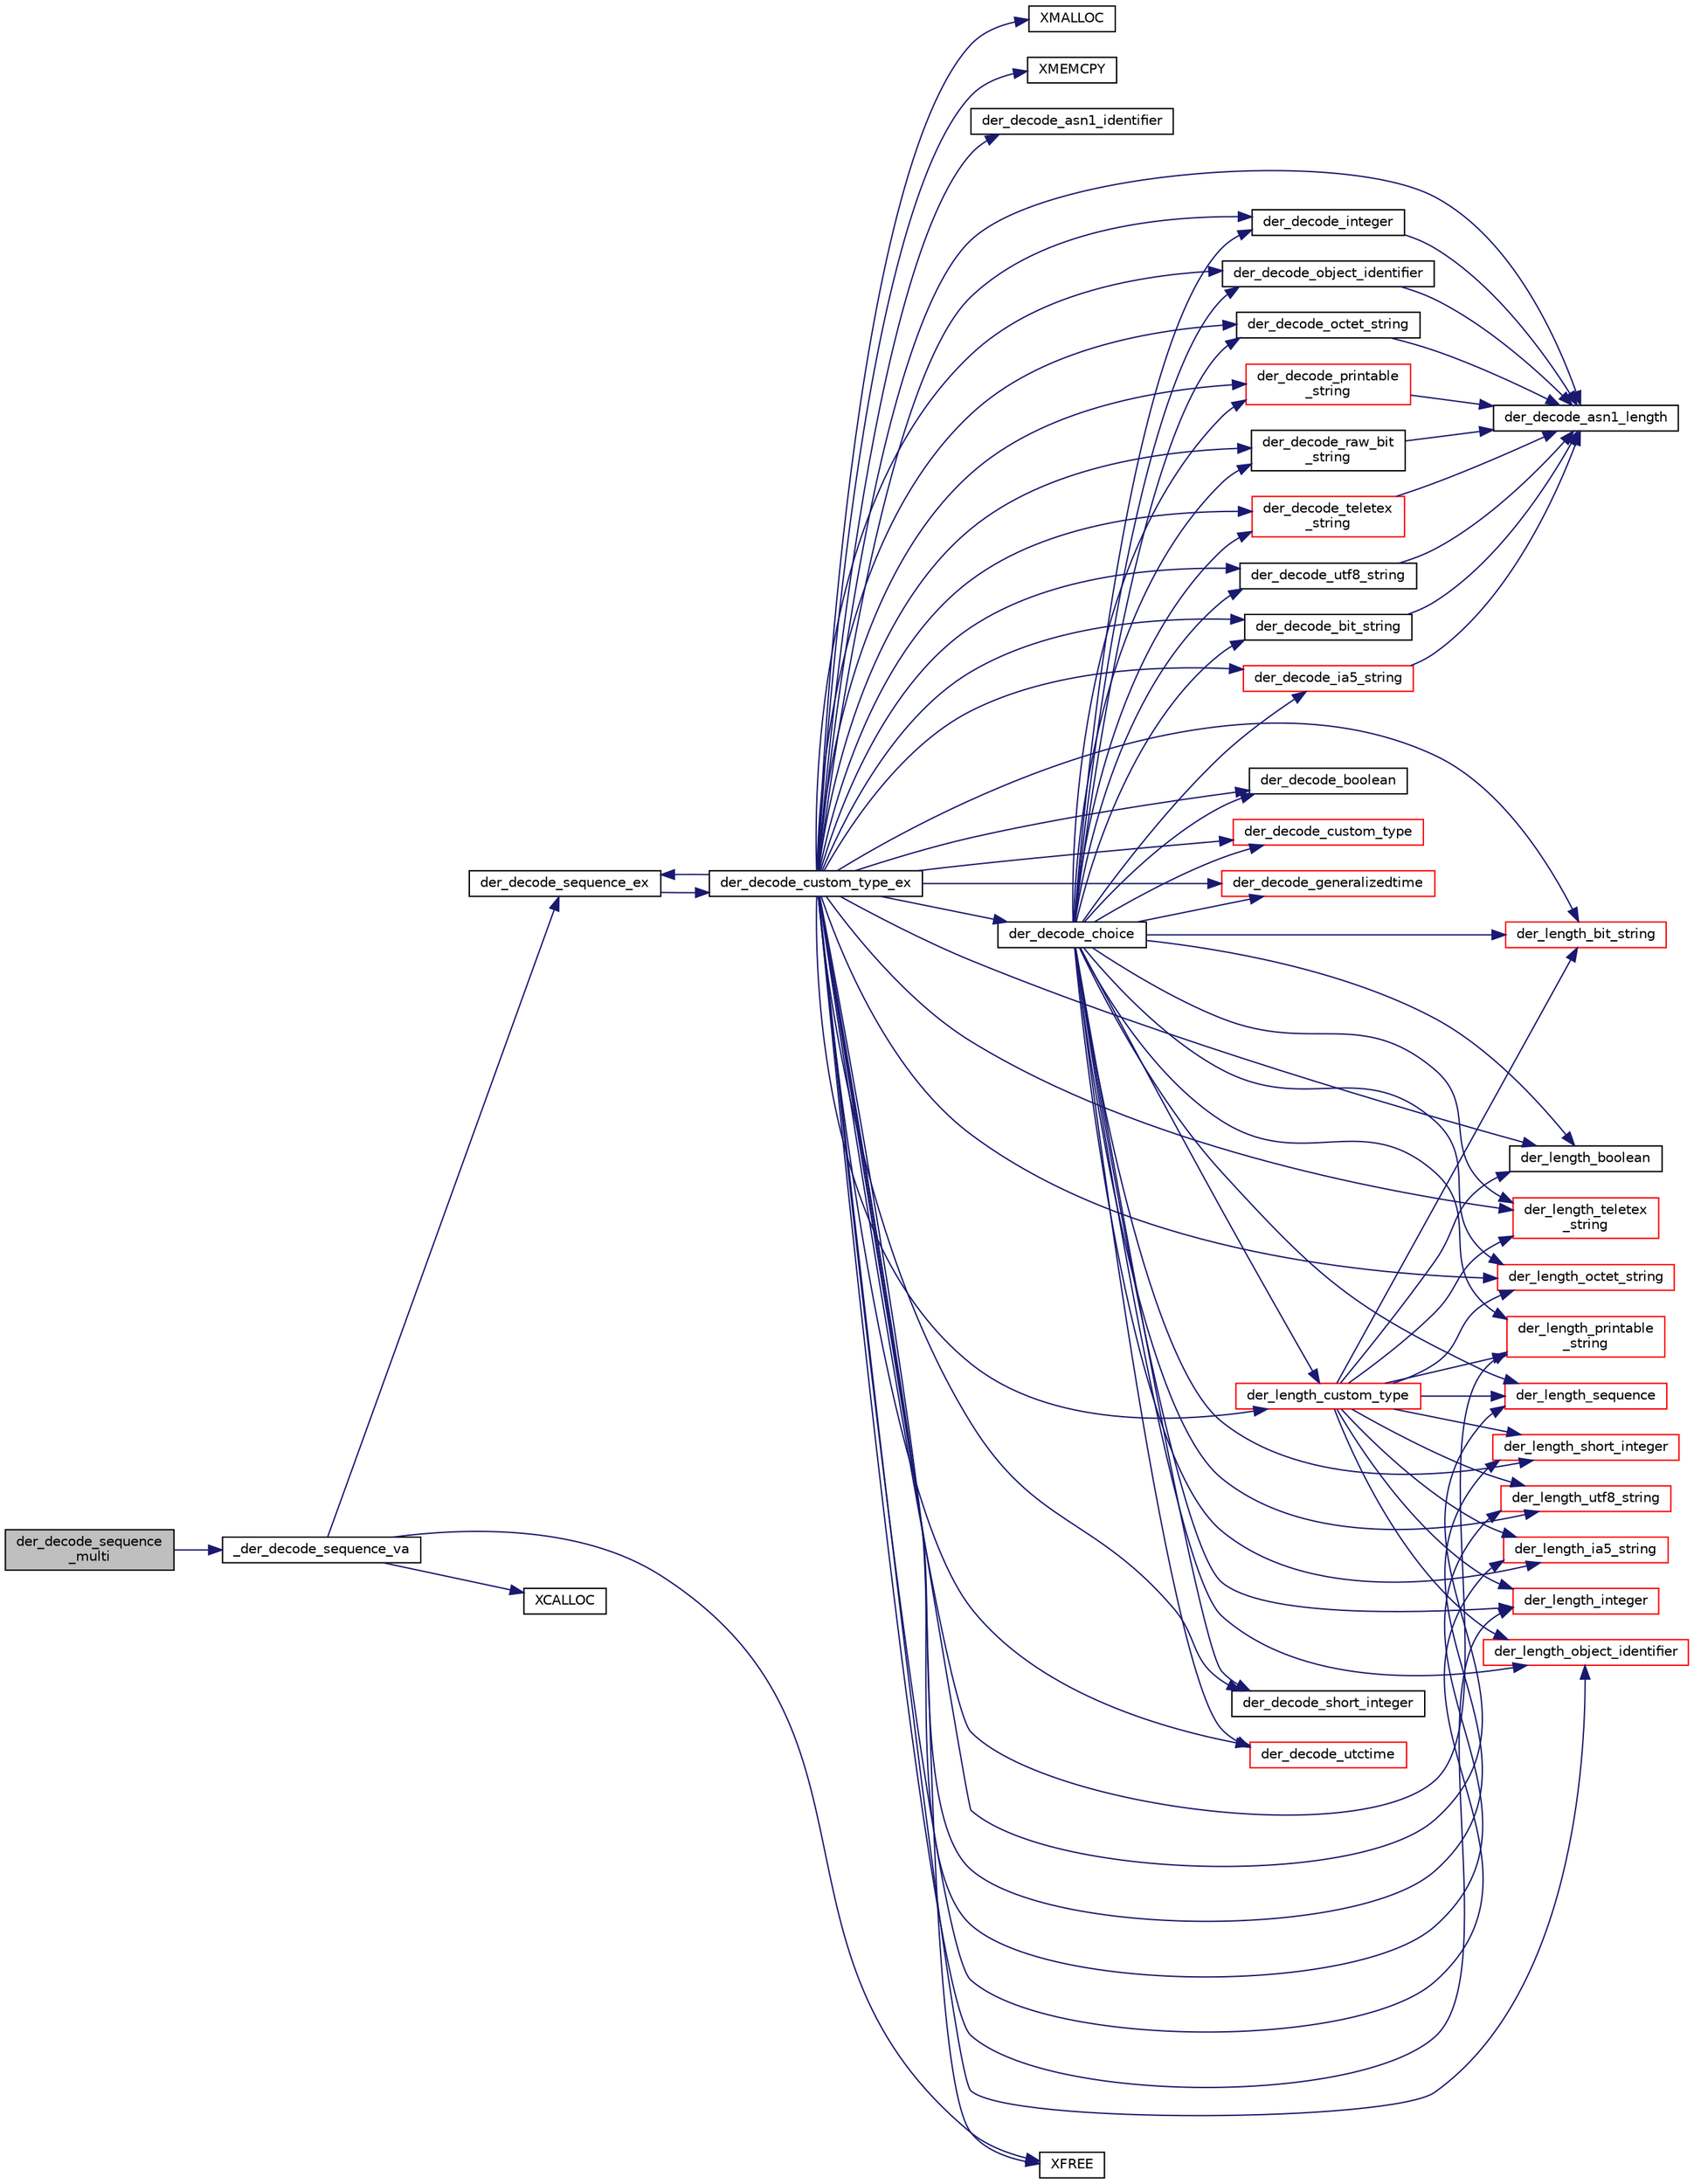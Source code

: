 digraph "der_decode_sequence_multi"
{
 // LATEX_PDF_SIZE
  edge [fontname="Helvetica",fontsize="10",labelfontname="Helvetica",labelfontsize="10"];
  node [fontname="Helvetica",fontsize="10",shape=record];
  rankdir="LR";
  Node68 [label="der_decode_sequence\l_multi",height=0.2,width=0.4,color="black", fillcolor="grey75", style="filled", fontcolor="black",tooltip="Decode a SEQUENCE type using a VA list."];
  Node68 -> Node69 [color="midnightblue",fontsize="10",style="solid",fontname="Helvetica"];
  Node69 [label="_der_decode_sequence_va",height=0.2,width=0.4,color="black", fillcolor="white", style="filled",URL="$der__decode__sequence__multi_8c.html#a1c505b541a0ed6ddcdccc8ddcef9ed9e",tooltip="Decode a SEQUENCE type using a VA list."];
  Node69 -> Node70 [color="midnightblue",fontsize="10",style="solid",fontname="Helvetica"];
  Node70 [label="der_decode_sequence_ex",height=0.2,width=0.4,color="black", fillcolor="white", style="filled",URL="$der__decode__sequence__ex_8c.html#a388cbc3f5c404637bc51f9dfb2d4f677",tooltip="Decode a SEQUENCE."];
  Node70 -> Node71 [color="midnightblue",fontsize="10",style="solid",fontname="Helvetica"];
  Node71 [label="der_decode_custom_type_ex",height=0.2,width=0.4,color="black", fillcolor="white", style="filled",URL="$tomcrypt__private_8h.html#aaa3acc13042e5d9244ac279a354775fe",tooltip="Extended-decode a Custom type."];
  Node71 -> Node72 [color="midnightblue",fontsize="10",style="solid",fontname="Helvetica"];
  Node72 [label="der_decode_asn1_identifier",height=0.2,width=0.4,color="black", fillcolor="white", style="filled",URL="$tomcrypt__private_8h.html#a651ad7c1f5a930476bb10b9d61555346",tooltip="Decode the ASN.1 Identifier."];
  Node71 -> Node73 [color="midnightblue",fontsize="10",style="solid",fontname="Helvetica"];
  Node73 [label="der_decode_asn1_length",height=0.2,width=0.4,color="black", fillcolor="white", style="filled",URL="$tomcrypt__private_8h.html#af90423764098b8876368d0984d96053a",tooltip="Decode the ASN.1 Length field."];
  Node71 -> Node74 [color="midnightblue",fontsize="10",style="solid",fontname="Helvetica"];
  Node74 [label="der_decode_bit_string",height=0.2,width=0.4,color="black", fillcolor="white", style="filled",URL="$der__decode__bit__string_8c.html#a0a0c371e559e6b455cc4a052d962226f",tooltip="Store a BIT STRING."];
  Node74 -> Node73 [color="midnightblue",fontsize="10",style="solid",fontname="Helvetica"];
  Node71 -> Node75 [color="midnightblue",fontsize="10",style="solid",fontname="Helvetica"];
  Node75 [label="der_decode_boolean",height=0.2,width=0.4,color="black", fillcolor="white", style="filled",URL="$der__decode__boolean_8c.html#a5c72faaf0b34b18bd92db4d95e211a9d",tooltip="Read a BOOLEAN."];
  Node71 -> Node76 [color="midnightblue",fontsize="10",style="solid",fontname="Helvetica"];
  Node76 [label="der_decode_choice",height=0.2,width=0.4,color="black", fillcolor="white", style="filled",URL="$der__decode__choice_8c.html#abbc3f8406cbf0c2d75b1c801192dcad4",tooltip="Decode a CHOICE."];
  Node76 -> Node74 [color="midnightblue",fontsize="10",style="solid",fontname="Helvetica"];
  Node76 -> Node75 [color="midnightblue",fontsize="10",style="solid",fontname="Helvetica"];
  Node76 -> Node77 [color="midnightblue",fontsize="10",style="solid",fontname="Helvetica"];
  Node77 [label="der_decode_custom_type",height=0.2,width=0.4,color="red", fillcolor="white", style="filled",URL="$der__decode__custom__type_8c.html#a698f6c64586707819ebd6f90a14264e8",tooltip="Decode a Custom type."];
  Node76 -> Node79 [color="midnightblue",fontsize="10",style="solid",fontname="Helvetica"];
  Node79 [label="der_decode_generalizedtime",height=0.2,width=0.4,color="red", fillcolor="white", style="filled",URL="$der__decode__generalizedtime_8c.html#acca5d83c0dcc2bc67d724318132f66e1",tooltip="Decodes a Generalized time structure in DER format (reads all 6 valid encoding formats)"];
  Node76 -> Node82 [color="midnightblue",fontsize="10",style="solid",fontname="Helvetica"];
  Node82 [label="der_decode_ia5_string",height=0.2,width=0.4,color="red", fillcolor="white", style="filled",URL="$der__decode__ia5__string_8c.html#ac2868573a2a8857a8463337d8411fe79",tooltip="Store a IA5 STRING."];
  Node82 -> Node73 [color="midnightblue",fontsize="10",style="solid",fontname="Helvetica"];
  Node76 -> Node83 [color="midnightblue",fontsize="10",style="solid",fontname="Helvetica"];
  Node83 [label="der_decode_integer",height=0.2,width=0.4,color="black", fillcolor="white", style="filled",URL="$der__decode__integer_8c.html#ac5b0a7020165ada29ba6278fe128599d",tooltip="Read a mp_int integer."];
  Node83 -> Node73 [color="midnightblue",fontsize="10",style="solid",fontname="Helvetica"];
  Node76 -> Node84 [color="midnightblue",fontsize="10",style="solid",fontname="Helvetica"];
  Node84 [label="der_decode_object_identifier",height=0.2,width=0.4,color="black", fillcolor="white", style="filled",URL="$der__decode__object__identifier_8c.html#aee91111fe2b92dca6c83e6c7de36be8f",tooltip="Decode OID data and store the array of integers in words."];
  Node84 -> Node73 [color="midnightblue",fontsize="10",style="solid",fontname="Helvetica"];
  Node76 -> Node85 [color="midnightblue",fontsize="10",style="solid",fontname="Helvetica"];
  Node85 [label="der_decode_octet_string",height=0.2,width=0.4,color="black", fillcolor="white", style="filled",URL="$der__decode__octet__string_8c.html#af315ce6a951697ede7ec4c9716b5b20b",tooltip="Store a OCTET STRING."];
  Node85 -> Node73 [color="midnightblue",fontsize="10",style="solid",fontname="Helvetica"];
  Node76 -> Node86 [color="midnightblue",fontsize="10",style="solid",fontname="Helvetica"];
  Node86 [label="der_decode_printable\l_string",height=0.2,width=0.4,color="red", fillcolor="white", style="filled",URL="$der__decode__printable__string_8c.html#a0967e5db58c3ce6b0971b5c5097c0d9f",tooltip="Store a printable STRING."];
  Node86 -> Node73 [color="midnightblue",fontsize="10",style="solid",fontname="Helvetica"];
  Node76 -> Node88 [color="midnightblue",fontsize="10",style="solid",fontname="Helvetica"];
  Node88 [label="der_decode_raw_bit\l_string",height=0.2,width=0.4,color="black", fillcolor="white", style="filled",URL="$der__decode__raw__bit__string_8c.html#a4e8241401c8f49b3b2dbadd1b8e0eee0",tooltip="Store a BIT STRING."];
  Node88 -> Node73 [color="midnightblue",fontsize="10",style="solid",fontname="Helvetica"];
  Node76 -> Node89 [color="midnightblue",fontsize="10",style="solid",fontname="Helvetica"];
  Node89 [label="der_decode_short_integer",height=0.2,width=0.4,color="black", fillcolor="white", style="filled",URL="$der__decode__short__integer_8c.html#a1f8c5c4ead2ebe96a1a852329c62154c",tooltip="Read a short integer."];
  Node76 -> Node90 [color="midnightblue",fontsize="10",style="solid",fontname="Helvetica"];
  Node90 [label="der_decode_teletex\l_string",height=0.2,width=0.4,color="red", fillcolor="white", style="filled",URL="$der__decode__teletex__string_8c.html#a926dc4d05a1a0243569ea85ff85901b6",tooltip="Store a teletex STRING."];
  Node90 -> Node73 [color="midnightblue",fontsize="10",style="solid",fontname="Helvetica"];
  Node76 -> Node92 [color="midnightblue",fontsize="10",style="solid",fontname="Helvetica"];
  Node92 [label="der_decode_utctime",height=0.2,width=0.4,color="red", fillcolor="white", style="filled",URL="$der__decode__utctime_8c.html#a228dad2e418af24965b9b16188d61aac",tooltip="Decodes a UTC time structure in DER format (reads all 6 valid encoding formats)"];
  Node76 -> Node93 [color="midnightblue",fontsize="10",style="solid",fontname="Helvetica"];
  Node93 [label="der_decode_utf8_string",height=0.2,width=0.4,color="black", fillcolor="white", style="filled",URL="$der__decode__utf8__string_8c.html#afc867f0f02273fac931669abded4cbb3",tooltip="Store a UTF8 STRING."];
  Node93 -> Node73 [color="midnightblue",fontsize="10",style="solid",fontname="Helvetica"];
  Node76 -> Node94 [color="midnightblue",fontsize="10",style="solid",fontname="Helvetica"];
  Node94 [label="der_length_bit_string",height=0.2,width=0.4,color="red", fillcolor="white", style="filled",URL="$der__length__bit__string_8c.html#a73416248e2f93535d54603567acc9cfd",tooltip="Gets length of DER encoding of BIT STRING."];
  Node76 -> Node97 [color="midnightblue",fontsize="10",style="solid",fontname="Helvetica"];
  Node97 [label="der_length_boolean",height=0.2,width=0.4,color="black", fillcolor="white", style="filled",URL="$der__length__boolean_8c.html#aa90c23682da0279cbe55ea64b2c3e381",tooltip="Gets length of DER encoding of a BOOLEAN."];
  Node76 -> Node98 [color="midnightblue",fontsize="10",style="solid",fontname="Helvetica"];
  Node98 [label="der_length_custom_type",height=0.2,width=0.4,color="red", fillcolor="white", style="filled",URL="$der__length__custom__type_8c.html#aff691792e4f0be46252fad3b9aa4955c",tooltip="Get the length of a DER custom type."];
  Node98 -> Node94 [color="midnightblue",fontsize="10",style="solid",fontname="Helvetica"];
  Node98 -> Node97 [color="midnightblue",fontsize="10",style="solid",fontname="Helvetica"];
  Node98 -> Node102 [color="midnightblue",fontsize="10",style="solid",fontname="Helvetica"];
  Node102 [label="der_length_ia5_string",height=0.2,width=0.4,color="red", fillcolor="white", style="filled",URL="$der__length__ia5__string_8c.html#a37e6cf2c534040fe726a760956eade04",tooltip="Gets length of DER encoding of IA5 STRING."];
  Node98 -> Node104 [color="midnightblue",fontsize="10",style="solid",fontname="Helvetica"];
  Node104 [label="der_length_integer",height=0.2,width=0.4,color="red", fillcolor="white", style="filled",URL="$der__length__integer_8c.html#af27dfc46ec4a482af05a2265a9d31ca3",tooltip="Gets length of DER encoding of num."];
  Node98 -> Node105 [color="midnightblue",fontsize="10",style="solid",fontname="Helvetica"];
  Node105 [label="der_length_object_identifier",height=0.2,width=0.4,color="red", fillcolor="white", style="filled",URL="$der__length__object__identifier_8c.html#ae1fe5b2cd3f20a693cc571a2a8fc9af0",tooltip="Gets length of DER encoding of Object Identifier."];
  Node98 -> Node107 [color="midnightblue",fontsize="10",style="solid",fontname="Helvetica"];
  Node107 [label="der_length_octet_string",height=0.2,width=0.4,color="red", fillcolor="white", style="filled",URL="$der__length__octet__string_8c.html#a65b2f3065d3f51608a1dfa3b284a74df",tooltip="Gets length of DER encoding of OCTET STRING."];
  Node98 -> Node108 [color="midnightblue",fontsize="10",style="solid",fontname="Helvetica"];
  Node108 [label="der_length_printable\l_string",height=0.2,width=0.4,color="red", fillcolor="white", style="filled",URL="$der__length__printable__string_8c.html#ac206210b58e1bac2342a80d26bd802db",tooltip="Gets length of DER encoding of Printable STRING."];
  Node98 -> Node110 [color="midnightblue",fontsize="10",style="solid",fontname="Helvetica"];
  Node110 [label="der_length_sequence",height=0.2,width=0.4,color="red", fillcolor="white", style="filled",URL="$der__length__sequence_8c.html#a46c60ff7d1e17a527913809bffe41546",tooltip="Get the length of a DER sequence."];
  Node98 -> Node112 [color="midnightblue",fontsize="10",style="solid",fontname="Helvetica"];
  Node112 [label="der_length_short_integer",height=0.2,width=0.4,color="red", fillcolor="white", style="filled",URL="$der__length__short__integer_8c.html#aa3bac08094cc8142ac313d818cf73fb0",tooltip="Gets length of DER encoding of num."];
  Node98 -> Node113 [color="midnightblue",fontsize="10",style="solid",fontname="Helvetica"];
  Node113 [label="der_length_teletex\l_string",height=0.2,width=0.4,color="red", fillcolor="white", style="filled",URL="$der__length__teletex__string_8c.html#a2b3c8aa9d2c26839f9100fdc0286cd93",tooltip="Gets length of DER encoding of teletex STRING."];
  Node98 -> Node116 [color="midnightblue",fontsize="10",style="solid",fontname="Helvetica"];
  Node116 [label="der_length_utf8_string",height=0.2,width=0.4,color="red", fillcolor="white", style="filled",URL="$der__length__utf8__string_8c.html#aa8b54979c2261c4d703c9464e0bb14c1",tooltip="Gets length of DER encoding of UTF8 STRING."];
  Node76 -> Node102 [color="midnightblue",fontsize="10",style="solid",fontname="Helvetica"];
  Node76 -> Node104 [color="midnightblue",fontsize="10",style="solid",fontname="Helvetica"];
  Node76 -> Node105 [color="midnightblue",fontsize="10",style="solid",fontname="Helvetica"];
  Node76 -> Node107 [color="midnightblue",fontsize="10",style="solid",fontname="Helvetica"];
  Node76 -> Node108 [color="midnightblue",fontsize="10",style="solid",fontname="Helvetica"];
  Node76 -> Node110 [color="midnightblue",fontsize="10",style="solid",fontname="Helvetica"];
  Node76 -> Node112 [color="midnightblue",fontsize="10",style="solid",fontname="Helvetica"];
  Node76 -> Node113 [color="midnightblue",fontsize="10",style="solid",fontname="Helvetica"];
  Node76 -> Node116 [color="midnightblue",fontsize="10",style="solid",fontname="Helvetica"];
  Node71 -> Node77 [color="midnightblue",fontsize="10",style="solid",fontname="Helvetica"];
  Node71 -> Node79 [color="midnightblue",fontsize="10",style="solid",fontname="Helvetica"];
  Node71 -> Node82 [color="midnightblue",fontsize="10",style="solid",fontname="Helvetica"];
  Node71 -> Node83 [color="midnightblue",fontsize="10",style="solid",fontname="Helvetica"];
  Node71 -> Node84 [color="midnightblue",fontsize="10",style="solid",fontname="Helvetica"];
  Node71 -> Node85 [color="midnightblue",fontsize="10",style="solid",fontname="Helvetica"];
  Node71 -> Node86 [color="midnightblue",fontsize="10",style="solid",fontname="Helvetica"];
  Node71 -> Node88 [color="midnightblue",fontsize="10",style="solid",fontname="Helvetica"];
  Node71 -> Node70 [color="midnightblue",fontsize="10",style="solid",fontname="Helvetica"];
  Node71 -> Node89 [color="midnightblue",fontsize="10",style="solid",fontname="Helvetica"];
  Node71 -> Node90 [color="midnightblue",fontsize="10",style="solid",fontname="Helvetica"];
  Node71 -> Node92 [color="midnightblue",fontsize="10",style="solid",fontname="Helvetica"];
  Node71 -> Node93 [color="midnightblue",fontsize="10",style="solid",fontname="Helvetica"];
  Node71 -> Node94 [color="midnightblue",fontsize="10",style="solid",fontname="Helvetica"];
  Node71 -> Node97 [color="midnightblue",fontsize="10",style="solid",fontname="Helvetica"];
  Node71 -> Node98 [color="midnightblue",fontsize="10",style="solid",fontname="Helvetica"];
  Node71 -> Node102 [color="midnightblue",fontsize="10",style="solid",fontname="Helvetica"];
  Node71 -> Node104 [color="midnightblue",fontsize="10",style="solid",fontname="Helvetica"];
  Node71 -> Node105 [color="midnightblue",fontsize="10",style="solid",fontname="Helvetica"];
  Node71 -> Node107 [color="midnightblue",fontsize="10",style="solid",fontname="Helvetica"];
  Node71 -> Node108 [color="midnightblue",fontsize="10",style="solid",fontname="Helvetica"];
  Node71 -> Node110 [color="midnightblue",fontsize="10",style="solid",fontname="Helvetica"];
  Node71 -> Node112 [color="midnightblue",fontsize="10",style="solid",fontname="Helvetica"];
  Node71 -> Node113 [color="midnightblue",fontsize="10",style="solid",fontname="Helvetica"];
  Node71 -> Node116 [color="midnightblue",fontsize="10",style="solid",fontname="Helvetica"];
  Node71 -> Node119 [color="midnightblue",fontsize="10",style="solid",fontname="Helvetica"];
  Node119 [label="XFREE",height=0.2,width=0.4,color="black", fillcolor="white", style="filled",URL="$tomcrypt__cfg_8h.html#a260d66fc0690e0502cf3bfe7b5244b75",tooltip=" "];
  Node71 -> Node120 [color="midnightblue",fontsize="10",style="solid",fontname="Helvetica"];
  Node120 [label="XMALLOC",height=0.2,width=0.4,color="black", fillcolor="white", style="filled",URL="$tomcrypt__cfg_8h.html#af363355f38fbaacdefacf270436ae1c9",tooltip=" "];
  Node71 -> Node121 [color="midnightblue",fontsize="10",style="solid",fontname="Helvetica"];
  Node121 [label="XMEMCPY",height=0.2,width=0.4,color="black", fillcolor="white", style="filled",URL="$tomcrypt__cfg_8h.html#a7691dd48d60d5fc6daf2fa7ec4c55e12",tooltip=" "];
  Node69 -> Node122 [color="midnightblue",fontsize="10",style="solid",fontname="Helvetica"];
  Node122 [label="XCALLOC",height=0.2,width=0.4,color="black", fillcolor="white", style="filled",URL="$tomcrypt__cfg_8h.html#a151dda14cd7acae31eaf1102b0cc0685",tooltip=" "];
  Node69 -> Node119 [color="midnightblue",fontsize="10",style="solid",fontname="Helvetica"];
}
